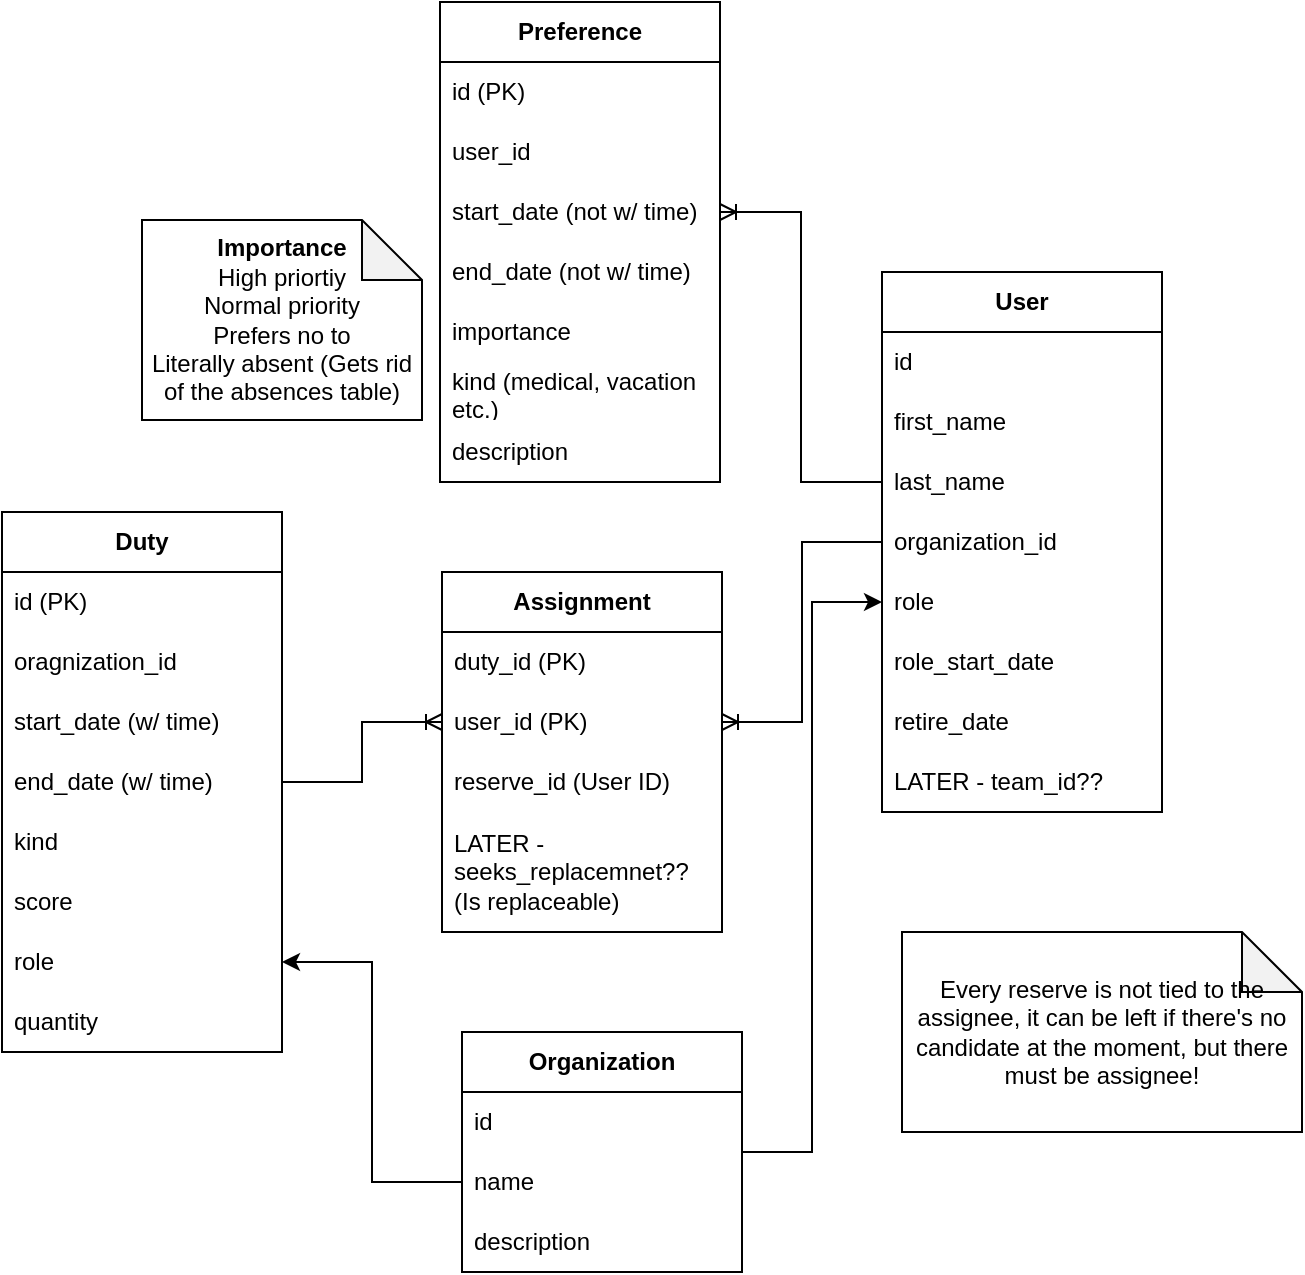 <mxfile version="24.7.5">
  <diagram name="ERD" id="eEsNiOGC8mbsCuIuz1CQ">
    <mxGraphModel dx="612" dy="479" grid="1" gridSize="10" guides="1" tooltips="1" connect="1" arrows="1" fold="1" page="1" pageScale="1" pageWidth="850" pageHeight="1100" math="0" shadow="0">
      <root>
        <mxCell id="0" />
        <mxCell id="1" parent="0" />
        <mxCell id="8zJY3Es2zdE7TvTeDYZJ-1" value="User" style="swimlane;fontStyle=1;childLayout=stackLayout;horizontal=1;startSize=30;horizontalStack=0;resizeParent=1;resizeParentMax=0;resizeLast=0;collapsible=1;marginBottom=0;whiteSpace=wrap;html=1;" parent="1" vertex="1">
          <mxGeometry x="660" y="290" width="140" height="270" as="geometry" />
        </mxCell>
        <mxCell id="8zJY3Es2zdE7TvTeDYZJ-2" value="id" style="text;strokeColor=none;fillColor=none;align=left;verticalAlign=middle;spacingLeft=4;spacingRight=4;overflow=hidden;points=[[0,0.5],[1,0.5]];portConstraint=eastwest;rotatable=0;whiteSpace=wrap;html=1;" parent="8zJY3Es2zdE7TvTeDYZJ-1" vertex="1">
          <mxGeometry y="30" width="140" height="30" as="geometry" />
        </mxCell>
        <mxCell id="8zJY3Es2zdE7TvTeDYZJ-3" value="first_name" style="text;strokeColor=none;fillColor=none;align=left;verticalAlign=middle;spacingLeft=4;spacingRight=4;overflow=hidden;points=[[0,0.5],[1,0.5]];portConstraint=eastwest;rotatable=0;whiteSpace=wrap;html=1;" parent="8zJY3Es2zdE7TvTeDYZJ-1" vertex="1">
          <mxGeometry y="60" width="140" height="30" as="geometry" />
        </mxCell>
        <mxCell id="8zJY3Es2zdE7TvTeDYZJ-4" value="last_name" style="text;strokeColor=none;fillColor=none;align=left;verticalAlign=middle;spacingLeft=4;spacingRight=4;overflow=hidden;points=[[0,0.5],[1,0.5]];portConstraint=eastwest;rotatable=0;whiteSpace=wrap;html=1;" parent="8zJY3Es2zdE7TvTeDYZJ-1" vertex="1">
          <mxGeometry y="90" width="140" height="30" as="geometry" />
        </mxCell>
        <mxCell id="8zJY3Es2zdE7TvTeDYZJ-46" value="organization_id" style="text;strokeColor=none;fillColor=none;align=left;verticalAlign=middle;spacingLeft=4;spacingRight=4;overflow=hidden;points=[[0,0.5],[1,0.5]];portConstraint=eastwest;rotatable=0;whiteSpace=wrap;html=1;" parent="8zJY3Es2zdE7TvTeDYZJ-1" vertex="1">
          <mxGeometry y="120" width="140" height="30" as="geometry" />
        </mxCell>
        <mxCell id="8zJY3Es2zdE7TvTeDYZJ-5" value="role" style="text;strokeColor=none;fillColor=none;align=left;verticalAlign=middle;spacingLeft=4;spacingRight=4;overflow=hidden;points=[[0,0.5],[1,0.5]];portConstraint=eastwest;rotatable=0;whiteSpace=wrap;html=1;" parent="8zJY3Es2zdE7TvTeDYZJ-1" vertex="1">
          <mxGeometry y="150" width="140" height="30" as="geometry" />
        </mxCell>
        <mxCell id="8zJY3Es2zdE7TvTeDYZJ-6" value="role_start_date" style="text;strokeColor=none;fillColor=none;align=left;verticalAlign=middle;spacingLeft=4;spacingRight=4;overflow=hidden;points=[[0,0.5],[1,0.5]];portConstraint=eastwest;rotatable=0;whiteSpace=wrap;html=1;" parent="8zJY3Es2zdE7TvTeDYZJ-1" vertex="1">
          <mxGeometry y="180" width="140" height="30" as="geometry" />
        </mxCell>
        <mxCell id="8zJY3Es2zdE7TvTeDYZJ-7" value="retire_date" style="text;strokeColor=none;fillColor=none;align=left;verticalAlign=middle;spacingLeft=4;spacingRight=4;overflow=hidden;points=[[0,0.5],[1,0.5]];portConstraint=eastwest;rotatable=0;whiteSpace=wrap;html=1;" parent="8zJY3Es2zdE7TvTeDYZJ-1" vertex="1">
          <mxGeometry y="210" width="140" height="30" as="geometry" />
        </mxCell>
        <mxCell id="8zJY3Es2zdE7TvTeDYZJ-8" value="LATER - team_id??" style="text;strokeColor=none;fillColor=none;align=left;verticalAlign=middle;spacingLeft=4;spacingRight=4;overflow=hidden;points=[[0,0.5],[1,0.5]];portConstraint=eastwest;rotatable=0;whiteSpace=wrap;html=1;" parent="8zJY3Es2zdE7TvTeDYZJ-1" vertex="1">
          <mxGeometry y="240" width="140" height="30" as="geometry" />
        </mxCell>
        <mxCell id="yYciExda6DAB25zoQm1k-3" style="edgeStyle=orthogonalEdgeStyle;rounded=0;orthogonalLoop=1;jettySize=auto;html=1;exitX=1;exitY=0.5;exitDx=0;exitDy=0;entryX=0;entryY=0.5;entryDx=0;entryDy=0;" parent="1" source="8zJY3Es2zdE7TvTeDYZJ-10" target="8zJY3Es2zdE7TvTeDYZJ-5" edge="1">
          <mxGeometry relative="1" as="geometry">
            <mxPoint x="630" y="530" as="targetPoint" />
          </mxGeometry>
        </mxCell>
        <mxCell id="8zJY3Es2zdE7TvTeDYZJ-10" value="Organization" style="swimlane;fontStyle=1;childLayout=stackLayout;horizontal=1;startSize=30;horizontalStack=0;resizeParent=1;resizeParentMax=0;resizeLast=0;collapsible=1;marginBottom=0;whiteSpace=wrap;html=1;" parent="1" vertex="1">
          <mxGeometry x="450" y="670" width="140" height="120" as="geometry" />
        </mxCell>
        <mxCell id="8zJY3Es2zdE7TvTeDYZJ-11" value="id" style="text;strokeColor=none;fillColor=none;align=left;verticalAlign=middle;spacingLeft=4;spacingRight=4;overflow=hidden;points=[[0,0.5],[1,0.5]];portConstraint=eastwest;rotatable=0;whiteSpace=wrap;html=1;" parent="8zJY3Es2zdE7TvTeDYZJ-10" vertex="1">
          <mxGeometry y="30" width="140" height="30" as="geometry" />
        </mxCell>
        <mxCell id="8zJY3Es2zdE7TvTeDYZJ-12" value="name" style="text;strokeColor=none;fillColor=none;align=left;verticalAlign=middle;spacingLeft=4;spacingRight=4;overflow=hidden;points=[[0,0.5],[1,0.5]];portConstraint=eastwest;rotatable=0;whiteSpace=wrap;html=1;" parent="8zJY3Es2zdE7TvTeDYZJ-10" vertex="1">
          <mxGeometry y="60" width="140" height="30" as="geometry" />
        </mxCell>
        <mxCell id="yYciExda6DAB25zoQm1k-4" value="description" style="text;strokeColor=none;fillColor=none;align=left;verticalAlign=middle;spacingLeft=4;spacingRight=4;overflow=hidden;points=[[0,0.5],[1,0.5]];portConstraint=eastwest;rotatable=0;whiteSpace=wrap;html=1;" parent="8zJY3Es2zdE7TvTeDYZJ-10" vertex="1">
          <mxGeometry y="90" width="140" height="30" as="geometry" />
        </mxCell>
        <mxCell id="8zJY3Es2zdE7TvTeDYZJ-21" value="&lt;b&gt;Preference&lt;/b&gt;" style="swimlane;fontStyle=0;childLayout=stackLayout;horizontal=1;startSize=30;horizontalStack=0;resizeParent=1;resizeParentMax=0;resizeLast=0;collapsible=1;marginBottom=0;whiteSpace=wrap;html=1;" parent="1" vertex="1">
          <mxGeometry x="439" y="155" width="140" height="240" as="geometry" />
        </mxCell>
        <mxCell id="8zJY3Es2zdE7TvTeDYZJ-22" value="id (PK)" style="text;strokeColor=none;fillColor=none;align=left;verticalAlign=middle;spacingLeft=4;spacingRight=4;overflow=hidden;points=[[0,0.5],[1,0.5]];portConstraint=eastwest;rotatable=0;whiteSpace=wrap;html=1;" parent="8zJY3Es2zdE7TvTeDYZJ-21" vertex="1">
          <mxGeometry y="30" width="140" height="30" as="geometry" />
        </mxCell>
        <mxCell id="8zJY3Es2zdE7TvTeDYZJ-30" value="user_id" style="text;strokeColor=none;fillColor=none;align=left;verticalAlign=middle;spacingLeft=4;spacingRight=4;overflow=hidden;points=[[0,0.5],[1,0.5]];portConstraint=eastwest;rotatable=0;whiteSpace=wrap;html=1;" parent="8zJY3Es2zdE7TvTeDYZJ-21" vertex="1">
          <mxGeometry y="60" width="140" height="30" as="geometry" />
        </mxCell>
        <mxCell id="8zJY3Es2zdE7TvTeDYZJ-23" value="start_date (not w/ time)" style="text;strokeColor=none;fillColor=none;align=left;verticalAlign=middle;spacingLeft=4;spacingRight=4;overflow=hidden;points=[[0,0.5],[1,0.5]];portConstraint=eastwest;rotatable=0;whiteSpace=wrap;html=1;" parent="8zJY3Es2zdE7TvTeDYZJ-21" vertex="1">
          <mxGeometry y="90" width="140" height="30" as="geometry" />
        </mxCell>
        <mxCell id="8zJY3Es2zdE7TvTeDYZJ-24" value="end_date (not w/ time)" style="text;strokeColor=none;fillColor=none;align=left;verticalAlign=middle;spacingLeft=4;spacingRight=4;overflow=hidden;points=[[0,0.5],[1,0.5]];portConstraint=eastwest;rotatable=0;whiteSpace=wrap;html=1;" parent="8zJY3Es2zdE7TvTeDYZJ-21" vertex="1">
          <mxGeometry y="120" width="140" height="30" as="geometry" />
        </mxCell>
        <mxCell id="8zJY3Es2zdE7TvTeDYZJ-25" value="importance" style="text;strokeColor=none;fillColor=none;align=left;verticalAlign=middle;spacingLeft=4;spacingRight=4;overflow=hidden;points=[[0,0.5],[1,0.5]];portConstraint=eastwest;rotatable=0;whiteSpace=wrap;html=1;" parent="8zJY3Es2zdE7TvTeDYZJ-21" vertex="1">
          <mxGeometry y="150" width="140" height="30" as="geometry" />
        </mxCell>
        <mxCell id="8zJY3Es2zdE7TvTeDYZJ-27" value="kind (medical, vacation etc.)" style="text;strokeColor=none;fillColor=none;align=left;verticalAlign=middle;spacingLeft=4;spacingRight=4;overflow=hidden;points=[[0,0.5],[1,0.5]];portConstraint=eastwest;rotatable=0;whiteSpace=wrap;html=1;" parent="8zJY3Es2zdE7TvTeDYZJ-21" vertex="1">
          <mxGeometry y="180" width="140" height="30" as="geometry" />
        </mxCell>
        <mxCell id="8zJY3Es2zdE7TvTeDYZJ-29" value="description" style="text;strokeColor=none;fillColor=none;align=left;verticalAlign=middle;spacingLeft=4;spacingRight=4;overflow=hidden;points=[[0,0.5],[1,0.5]];portConstraint=eastwest;rotatable=0;whiteSpace=wrap;html=1;" parent="8zJY3Es2zdE7TvTeDYZJ-21" vertex="1">
          <mxGeometry y="210" width="140" height="30" as="geometry" />
        </mxCell>
        <mxCell id="8zJY3Es2zdE7TvTeDYZJ-26" value="&lt;b&gt;Importance&lt;/b&gt;&lt;div&gt;High priortiy&lt;br&gt;Normal priority&lt;/div&gt;&lt;div&gt;Prefers no to&lt;/div&gt;&lt;div&gt;Literally absent (Gets rid of the absences table)&lt;/div&gt;" style="shape=note;whiteSpace=wrap;html=1;backgroundOutline=1;darkOpacity=0.05;" parent="1" vertex="1">
          <mxGeometry x="290" y="264" width="140" height="100" as="geometry" />
        </mxCell>
        <mxCell id="8zJY3Es2zdE7TvTeDYZJ-31" value="&lt;b&gt;Duty&lt;/b&gt;" style="swimlane;fontStyle=0;childLayout=stackLayout;horizontal=1;startSize=30;horizontalStack=0;resizeParent=1;resizeParentMax=0;resizeLast=0;collapsible=1;marginBottom=0;whiteSpace=wrap;html=1;" parent="1" vertex="1">
          <mxGeometry x="220" y="410" width="140" height="270" as="geometry" />
        </mxCell>
        <mxCell id="8zJY3Es2zdE7TvTeDYZJ-32" value="id (PK)" style="text;strokeColor=none;fillColor=none;align=left;verticalAlign=middle;spacingLeft=4;spacingRight=4;overflow=hidden;points=[[0,0.5],[1,0.5]];portConstraint=eastwest;rotatable=0;whiteSpace=wrap;html=1;" parent="8zJY3Es2zdE7TvTeDYZJ-31" vertex="1">
          <mxGeometry y="30" width="140" height="30" as="geometry" />
        </mxCell>
        <mxCell id="yYciExda6DAB25zoQm1k-1" value="oragnization_id" style="text;strokeColor=none;fillColor=none;align=left;verticalAlign=middle;spacingLeft=4;spacingRight=4;overflow=hidden;points=[[0,0.5],[1,0.5]];portConstraint=eastwest;rotatable=0;whiteSpace=wrap;html=1;" parent="8zJY3Es2zdE7TvTeDYZJ-31" vertex="1">
          <mxGeometry y="60" width="140" height="30" as="geometry" />
        </mxCell>
        <mxCell id="8zJY3Es2zdE7TvTeDYZJ-33" value="start_date (w/ time)" style="text;strokeColor=none;fillColor=none;align=left;verticalAlign=middle;spacingLeft=4;spacingRight=4;overflow=hidden;points=[[0,0.5],[1,0.5]];portConstraint=eastwest;rotatable=0;whiteSpace=wrap;html=1;" parent="8zJY3Es2zdE7TvTeDYZJ-31" vertex="1">
          <mxGeometry y="90" width="140" height="30" as="geometry" />
        </mxCell>
        <mxCell id="8zJY3Es2zdE7TvTeDYZJ-34" value="end_date (w/ time)" style="text;strokeColor=none;fillColor=none;align=left;verticalAlign=middle;spacingLeft=4;spacingRight=4;overflow=hidden;points=[[0,0.5],[1,0.5]];portConstraint=eastwest;rotatable=0;whiteSpace=wrap;html=1;" parent="8zJY3Es2zdE7TvTeDYZJ-31" vertex="1">
          <mxGeometry y="120" width="140" height="30" as="geometry" />
        </mxCell>
        <mxCell id="8zJY3Es2zdE7TvTeDYZJ-35" value="kind" style="text;strokeColor=none;fillColor=none;align=left;verticalAlign=middle;spacingLeft=4;spacingRight=4;overflow=hidden;points=[[0,0.5],[1,0.5]];portConstraint=eastwest;rotatable=0;whiteSpace=wrap;html=1;" parent="8zJY3Es2zdE7TvTeDYZJ-31" vertex="1">
          <mxGeometry y="150" width="140" height="30" as="geometry" />
        </mxCell>
        <mxCell id="8zJY3Es2zdE7TvTeDYZJ-36" value="score" style="text;strokeColor=none;fillColor=none;align=left;verticalAlign=middle;spacingLeft=4;spacingRight=4;overflow=hidden;points=[[0,0.5],[1,0.5]];portConstraint=eastwest;rotatable=0;whiteSpace=wrap;html=1;" parent="8zJY3Es2zdE7TvTeDYZJ-31" vertex="1">
          <mxGeometry y="180" width="140" height="30" as="geometry" />
        </mxCell>
        <mxCell id="8zJY3Es2zdE7TvTeDYZJ-37" value="role" style="text;strokeColor=none;fillColor=none;align=left;verticalAlign=middle;spacingLeft=4;spacingRight=4;overflow=hidden;points=[[0,0.5],[1,0.5]];portConstraint=eastwest;rotatable=0;whiteSpace=wrap;html=1;" parent="8zJY3Es2zdE7TvTeDYZJ-31" vertex="1">
          <mxGeometry y="210" width="140" height="30" as="geometry" />
        </mxCell>
        <mxCell id="8zJY3Es2zdE7TvTeDYZJ-38" value="quantity" style="text;strokeColor=none;fillColor=none;align=left;verticalAlign=middle;spacingLeft=4;spacingRight=4;overflow=hidden;points=[[0,0.5],[1,0.5]];portConstraint=eastwest;rotatable=0;whiteSpace=wrap;html=1;" parent="8zJY3Es2zdE7TvTeDYZJ-31" vertex="1">
          <mxGeometry y="240" width="140" height="30" as="geometry" />
        </mxCell>
        <mxCell id="8zJY3Es2zdE7TvTeDYZJ-39" value="&lt;b&gt;Assignment&lt;/b&gt;" style="swimlane;fontStyle=0;childLayout=stackLayout;horizontal=1;startSize=30;horizontalStack=0;resizeParent=1;resizeParentMax=0;resizeLast=0;collapsible=1;marginBottom=0;whiteSpace=wrap;html=1;" parent="1" vertex="1">
          <mxGeometry x="440" y="440" width="140" height="180" as="geometry" />
        </mxCell>
        <mxCell id="8zJY3Es2zdE7TvTeDYZJ-40" value="duty_id (PK)" style="text;strokeColor=none;fillColor=none;align=left;verticalAlign=middle;spacingLeft=4;spacingRight=4;overflow=hidden;points=[[0,0.5],[1,0.5]];portConstraint=eastwest;rotatable=0;whiteSpace=wrap;html=1;" parent="8zJY3Es2zdE7TvTeDYZJ-39" vertex="1">
          <mxGeometry y="30" width="140" height="30" as="geometry" />
        </mxCell>
        <mxCell id="8zJY3Es2zdE7TvTeDYZJ-41" value="user_id (PK)" style="text;strokeColor=none;fillColor=none;align=left;verticalAlign=middle;spacingLeft=4;spacingRight=4;overflow=hidden;points=[[0,0.5],[1,0.5]];portConstraint=eastwest;rotatable=0;whiteSpace=wrap;html=1;" parent="8zJY3Es2zdE7TvTeDYZJ-39" vertex="1">
          <mxGeometry y="60" width="140" height="30" as="geometry" />
        </mxCell>
        <mxCell id="1n-6QRNBzqxcFMgsIwJX-1" value="reserve_id (User ID)" style="text;strokeColor=none;fillColor=none;align=left;verticalAlign=middle;spacingLeft=4;spacingRight=4;overflow=hidden;points=[[0,0.5],[1,0.5]];portConstraint=eastwest;rotatable=0;whiteSpace=wrap;html=1;" parent="8zJY3Es2zdE7TvTeDYZJ-39" vertex="1">
          <mxGeometry y="90" width="140" height="30" as="geometry" />
        </mxCell>
        <mxCell id="8zJY3Es2zdE7TvTeDYZJ-43" value="LATER - seeks_replacemnet?? (Is replaceable)" style="text;strokeColor=none;fillColor=none;align=left;verticalAlign=middle;spacingLeft=4;spacingRight=4;overflow=hidden;points=[[0,0.5],[1,0.5]];portConstraint=eastwest;rotatable=0;whiteSpace=wrap;html=1;" parent="8zJY3Es2zdE7TvTeDYZJ-39" vertex="1">
          <mxGeometry y="120" width="140" height="60" as="geometry" />
        </mxCell>
        <mxCell id="8zJY3Es2zdE7TvTeDYZJ-47" style="edgeStyle=orthogonalEdgeStyle;rounded=0;orthogonalLoop=1;jettySize=auto;html=1;exitX=1;exitY=0.5;exitDx=0;exitDy=0;entryX=0;entryY=0.5;entryDx=0;entryDy=0;endArrow=ERoneToMany;endFill=0;" parent="1" source="8zJY3Es2zdE7TvTeDYZJ-34" target="8zJY3Es2zdE7TvTeDYZJ-41" edge="1">
          <mxGeometry relative="1" as="geometry">
            <mxPoint x="370" y="546" as="sourcePoint" />
            <mxPoint x="430" y="556" as="targetPoint" />
          </mxGeometry>
        </mxCell>
        <mxCell id="8zJY3Es2zdE7TvTeDYZJ-48" style="edgeStyle=orthogonalEdgeStyle;rounded=0;orthogonalLoop=1;jettySize=auto;html=1;exitX=0;exitY=0.5;exitDx=0;exitDy=0;entryX=1;entryY=0.5;entryDx=0;entryDy=0;endArrow=ERoneToMany;endFill=0;" parent="1" source="8zJY3Es2zdE7TvTeDYZJ-46" target="8zJY3Es2zdE7TvTeDYZJ-41" edge="1">
          <mxGeometry relative="1" as="geometry" />
        </mxCell>
        <mxCell id="8zJY3Es2zdE7TvTeDYZJ-49" style="edgeStyle=orthogonalEdgeStyle;rounded=0;orthogonalLoop=1;jettySize=auto;html=1;exitX=1;exitY=0.5;exitDx=0;exitDy=0;entryX=0;entryY=0.5;entryDx=0;entryDy=0;startArrow=ERoneToMany;startFill=0;endArrow=none;endFill=0;" parent="1" source="8zJY3Es2zdE7TvTeDYZJ-23" target="8zJY3Es2zdE7TvTeDYZJ-4" edge="1">
          <mxGeometry relative="1" as="geometry" />
        </mxCell>
        <mxCell id="1n-6QRNBzqxcFMgsIwJX-2" value="Every reserve is not tied to the assignee, it can be left if there&#39;s no candidate at the moment, but there must be assignee!" style="shape=note;whiteSpace=wrap;html=1;backgroundOutline=1;darkOpacity=0.05;" parent="1" vertex="1">
          <mxGeometry x="670" y="620" width="200" height="100" as="geometry" />
        </mxCell>
        <mxCell id="yYciExda6DAB25zoQm1k-2" value="" style="edgeStyle=orthogonalEdgeStyle;rounded=0;orthogonalLoop=1;jettySize=auto;html=1;entryX=1;entryY=0.5;entryDx=0;entryDy=0;exitX=0;exitY=0.5;exitDx=0;exitDy=0;" parent="1" target="8zJY3Es2zdE7TvTeDYZJ-37" edge="1" source="8zJY3Es2zdE7TvTeDYZJ-12">
          <mxGeometry relative="1" as="geometry">
            <mxPoint x="450" y="715" as="sourcePoint" />
            <mxPoint x="290" y="620" as="targetPoint" />
          </mxGeometry>
        </mxCell>
      </root>
    </mxGraphModel>
  </diagram>
</mxfile>
